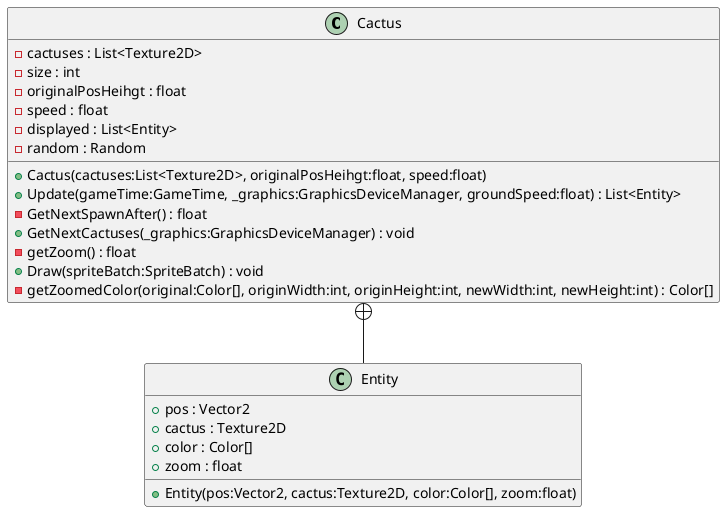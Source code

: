 @startuml
class Cactus {
    - cactuses : List<Texture2D>
    - size : int
    - originalPosHeihgt : float
    - speed : float
    - displayed : List<Entity>
    - random : Random
    + Cactus(cactuses:List<Texture2D>, originalPosHeihgt:float, speed:float)
    + Update(gameTime:GameTime, _graphics:GraphicsDeviceManager, groundSpeed:float) : List<Entity>
    - GetNextSpawnAfter() : float
    + GetNextCactuses(_graphics:GraphicsDeviceManager) : void
    - getZoom() : float
    + Draw(spriteBatch:SpriteBatch) : void
    - getZoomedColor(original:Color[], originWidth:int, originHeight:int, newWidth:int, newHeight:int) : Color[]
}
class Entity {
    + pos : Vector2
    + cactus : Texture2D
    + color : Color[]
    + zoom : float
    + Entity(pos:Vector2, cactus:Texture2D, color:Color[], zoom:float)
}
Cactus +-- Entity
@enduml
